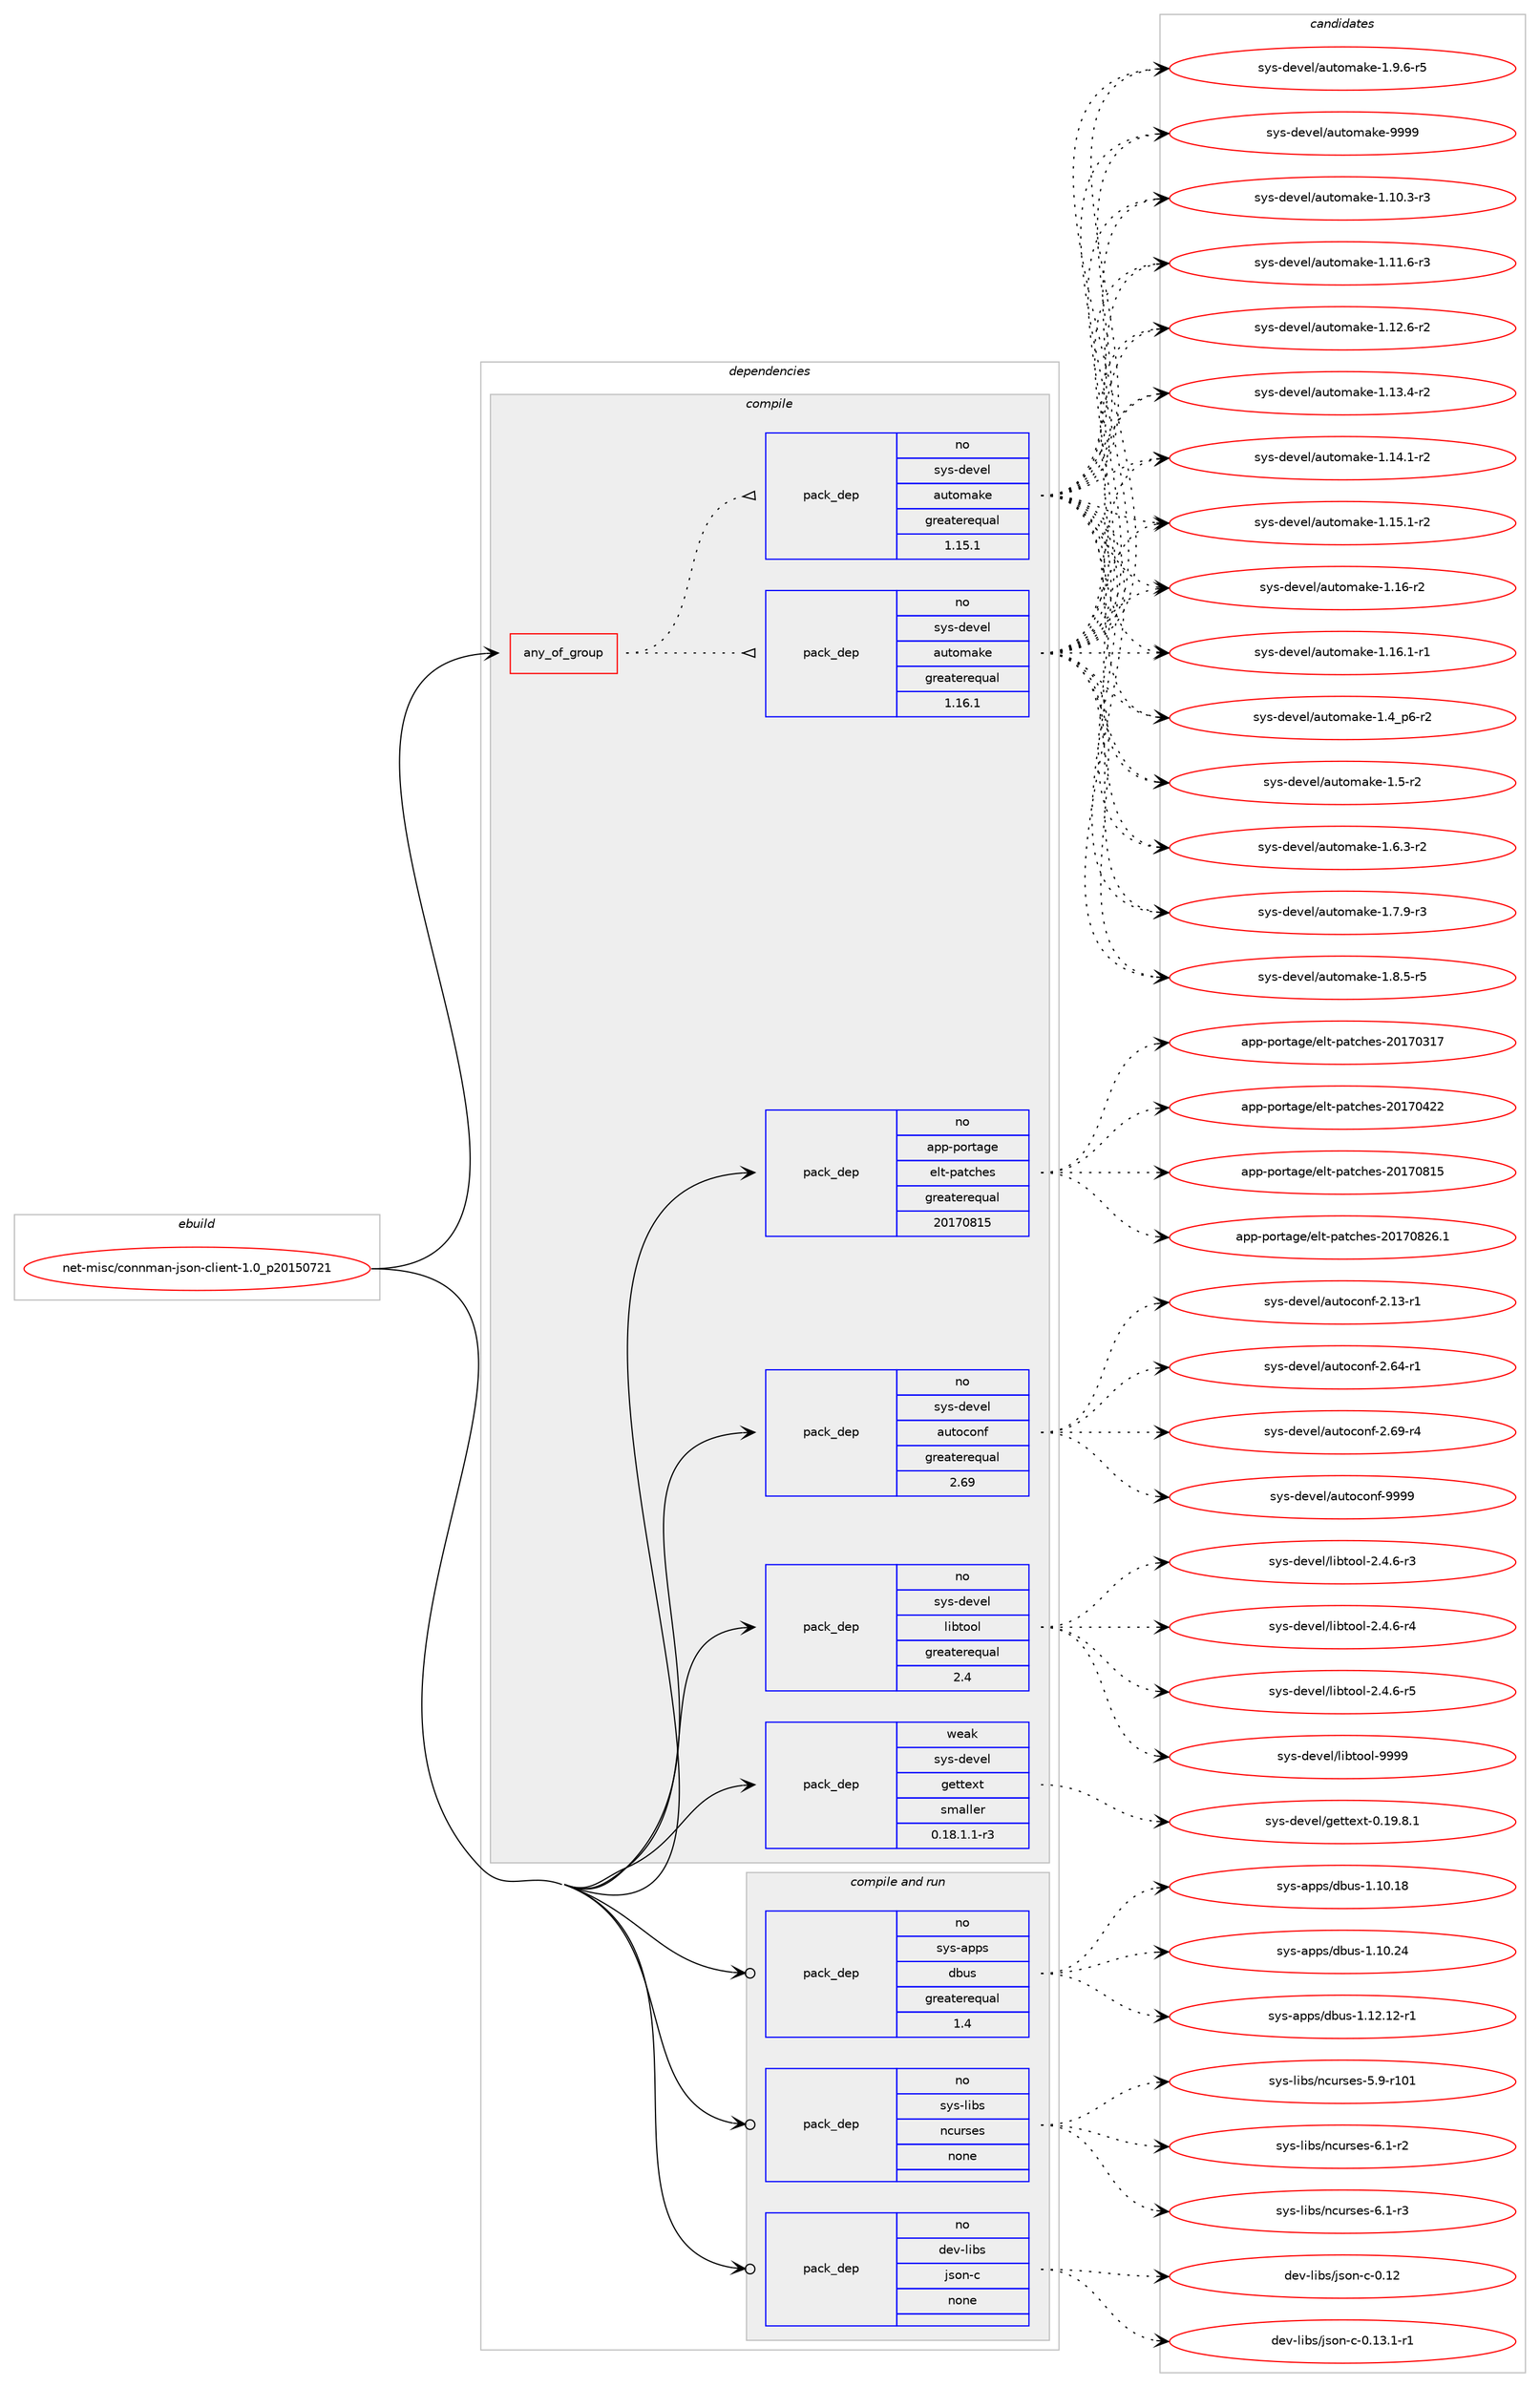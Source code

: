 digraph prolog {

# *************
# Graph options
# *************

newrank=true;
concentrate=true;
compound=true;
graph [rankdir=LR,fontname=Helvetica,fontsize=10,ranksep=1.5];#, ranksep=2.5, nodesep=0.2];
edge  [arrowhead=vee];
node  [fontname=Helvetica,fontsize=10];

# **********
# The ebuild
# **********

subgraph cluster_leftcol {
color=gray;
rank=same;
label=<<i>ebuild</i>>;
id [label="net-misc/connman-json-client-1.0_p20150721", color=red, width=4, href="../net-misc/connman-json-client-1.0_p20150721.svg"];
}

# ****************
# The dependencies
# ****************

subgraph cluster_midcol {
color=gray;
label=<<i>dependencies</i>>;
subgraph cluster_compile {
fillcolor="#eeeeee";
style=filled;
label=<<i>compile</i>>;
subgraph any26323 {
dependency1666542 [label=<<TABLE BORDER="0" CELLBORDER="1" CELLSPACING="0" CELLPADDING="4"><TR><TD CELLPADDING="10">any_of_group</TD></TR></TABLE>>, shape=none, color=red];subgraph pack1191421 {
dependency1666543 [label=<<TABLE BORDER="0" CELLBORDER="1" CELLSPACING="0" CELLPADDING="4" WIDTH="220"><TR><TD ROWSPAN="6" CELLPADDING="30">pack_dep</TD></TR><TR><TD WIDTH="110">no</TD></TR><TR><TD>sys-devel</TD></TR><TR><TD>automake</TD></TR><TR><TD>greaterequal</TD></TR><TR><TD>1.16.1</TD></TR></TABLE>>, shape=none, color=blue];
}
dependency1666542:e -> dependency1666543:w [weight=20,style="dotted",arrowhead="oinv"];
subgraph pack1191422 {
dependency1666544 [label=<<TABLE BORDER="0" CELLBORDER="1" CELLSPACING="0" CELLPADDING="4" WIDTH="220"><TR><TD ROWSPAN="6" CELLPADDING="30">pack_dep</TD></TR><TR><TD WIDTH="110">no</TD></TR><TR><TD>sys-devel</TD></TR><TR><TD>automake</TD></TR><TR><TD>greaterequal</TD></TR><TR><TD>1.15.1</TD></TR></TABLE>>, shape=none, color=blue];
}
dependency1666542:e -> dependency1666544:w [weight=20,style="dotted",arrowhead="oinv"];
}
id:e -> dependency1666542:w [weight=20,style="solid",arrowhead="vee"];
subgraph pack1191423 {
dependency1666545 [label=<<TABLE BORDER="0" CELLBORDER="1" CELLSPACING="0" CELLPADDING="4" WIDTH="220"><TR><TD ROWSPAN="6" CELLPADDING="30">pack_dep</TD></TR><TR><TD WIDTH="110">no</TD></TR><TR><TD>app-portage</TD></TR><TR><TD>elt-patches</TD></TR><TR><TD>greaterequal</TD></TR><TR><TD>20170815</TD></TR></TABLE>>, shape=none, color=blue];
}
id:e -> dependency1666545:w [weight=20,style="solid",arrowhead="vee"];
subgraph pack1191424 {
dependency1666546 [label=<<TABLE BORDER="0" CELLBORDER="1" CELLSPACING="0" CELLPADDING="4" WIDTH="220"><TR><TD ROWSPAN="6" CELLPADDING="30">pack_dep</TD></TR><TR><TD WIDTH="110">no</TD></TR><TR><TD>sys-devel</TD></TR><TR><TD>autoconf</TD></TR><TR><TD>greaterequal</TD></TR><TR><TD>2.69</TD></TR></TABLE>>, shape=none, color=blue];
}
id:e -> dependency1666546:w [weight=20,style="solid",arrowhead="vee"];
subgraph pack1191425 {
dependency1666547 [label=<<TABLE BORDER="0" CELLBORDER="1" CELLSPACING="0" CELLPADDING="4" WIDTH="220"><TR><TD ROWSPAN="6" CELLPADDING="30">pack_dep</TD></TR><TR><TD WIDTH="110">no</TD></TR><TR><TD>sys-devel</TD></TR><TR><TD>libtool</TD></TR><TR><TD>greaterequal</TD></TR><TR><TD>2.4</TD></TR></TABLE>>, shape=none, color=blue];
}
id:e -> dependency1666547:w [weight=20,style="solid",arrowhead="vee"];
subgraph pack1191426 {
dependency1666548 [label=<<TABLE BORDER="0" CELLBORDER="1" CELLSPACING="0" CELLPADDING="4" WIDTH="220"><TR><TD ROWSPAN="6" CELLPADDING="30">pack_dep</TD></TR><TR><TD WIDTH="110">weak</TD></TR><TR><TD>sys-devel</TD></TR><TR><TD>gettext</TD></TR><TR><TD>smaller</TD></TR><TR><TD>0.18.1.1-r3</TD></TR></TABLE>>, shape=none, color=blue];
}
id:e -> dependency1666548:w [weight=20,style="solid",arrowhead="vee"];
}
subgraph cluster_compileandrun {
fillcolor="#eeeeee";
style=filled;
label=<<i>compile and run</i>>;
subgraph pack1191427 {
dependency1666549 [label=<<TABLE BORDER="0" CELLBORDER="1" CELLSPACING="0" CELLPADDING="4" WIDTH="220"><TR><TD ROWSPAN="6" CELLPADDING="30">pack_dep</TD></TR><TR><TD WIDTH="110">no</TD></TR><TR><TD>dev-libs</TD></TR><TR><TD>json-c</TD></TR><TR><TD>none</TD></TR><TR><TD></TD></TR></TABLE>>, shape=none, color=blue];
}
id:e -> dependency1666549:w [weight=20,style="solid",arrowhead="odotvee"];
subgraph pack1191428 {
dependency1666550 [label=<<TABLE BORDER="0" CELLBORDER="1" CELLSPACING="0" CELLPADDING="4" WIDTH="220"><TR><TD ROWSPAN="6" CELLPADDING="30">pack_dep</TD></TR><TR><TD WIDTH="110">no</TD></TR><TR><TD>sys-apps</TD></TR><TR><TD>dbus</TD></TR><TR><TD>greaterequal</TD></TR><TR><TD>1.4</TD></TR></TABLE>>, shape=none, color=blue];
}
id:e -> dependency1666550:w [weight=20,style="solid",arrowhead="odotvee"];
subgraph pack1191429 {
dependency1666551 [label=<<TABLE BORDER="0" CELLBORDER="1" CELLSPACING="0" CELLPADDING="4" WIDTH="220"><TR><TD ROWSPAN="6" CELLPADDING="30">pack_dep</TD></TR><TR><TD WIDTH="110">no</TD></TR><TR><TD>sys-libs</TD></TR><TR><TD>ncurses</TD></TR><TR><TD>none</TD></TR><TR><TD></TD></TR></TABLE>>, shape=none, color=blue];
}
id:e -> dependency1666551:w [weight=20,style="solid",arrowhead="odotvee"];
}
subgraph cluster_run {
fillcolor="#eeeeee";
style=filled;
label=<<i>run</i>>;
}
}

# **************
# The candidates
# **************

subgraph cluster_choices {
rank=same;
color=gray;
label=<<i>candidates</i>>;

subgraph choice1191421 {
color=black;
nodesep=1;
choice11512111545100101118101108479711711611110997107101454946494846514511451 [label="sys-devel/automake-1.10.3-r3", color=red, width=4,href="../sys-devel/automake-1.10.3-r3.svg"];
choice11512111545100101118101108479711711611110997107101454946494946544511451 [label="sys-devel/automake-1.11.6-r3", color=red, width=4,href="../sys-devel/automake-1.11.6-r3.svg"];
choice11512111545100101118101108479711711611110997107101454946495046544511450 [label="sys-devel/automake-1.12.6-r2", color=red, width=4,href="../sys-devel/automake-1.12.6-r2.svg"];
choice11512111545100101118101108479711711611110997107101454946495146524511450 [label="sys-devel/automake-1.13.4-r2", color=red, width=4,href="../sys-devel/automake-1.13.4-r2.svg"];
choice11512111545100101118101108479711711611110997107101454946495246494511450 [label="sys-devel/automake-1.14.1-r2", color=red, width=4,href="../sys-devel/automake-1.14.1-r2.svg"];
choice11512111545100101118101108479711711611110997107101454946495346494511450 [label="sys-devel/automake-1.15.1-r2", color=red, width=4,href="../sys-devel/automake-1.15.1-r2.svg"];
choice1151211154510010111810110847971171161111099710710145494649544511450 [label="sys-devel/automake-1.16-r2", color=red, width=4,href="../sys-devel/automake-1.16-r2.svg"];
choice11512111545100101118101108479711711611110997107101454946495446494511449 [label="sys-devel/automake-1.16.1-r1", color=red, width=4,href="../sys-devel/automake-1.16.1-r1.svg"];
choice115121115451001011181011084797117116111109971071014549465295112544511450 [label="sys-devel/automake-1.4_p6-r2", color=red, width=4,href="../sys-devel/automake-1.4_p6-r2.svg"];
choice11512111545100101118101108479711711611110997107101454946534511450 [label="sys-devel/automake-1.5-r2", color=red, width=4,href="../sys-devel/automake-1.5-r2.svg"];
choice115121115451001011181011084797117116111109971071014549465446514511450 [label="sys-devel/automake-1.6.3-r2", color=red, width=4,href="../sys-devel/automake-1.6.3-r2.svg"];
choice115121115451001011181011084797117116111109971071014549465546574511451 [label="sys-devel/automake-1.7.9-r3", color=red, width=4,href="../sys-devel/automake-1.7.9-r3.svg"];
choice115121115451001011181011084797117116111109971071014549465646534511453 [label="sys-devel/automake-1.8.5-r5", color=red, width=4,href="../sys-devel/automake-1.8.5-r5.svg"];
choice115121115451001011181011084797117116111109971071014549465746544511453 [label="sys-devel/automake-1.9.6-r5", color=red, width=4,href="../sys-devel/automake-1.9.6-r5.svg"];
choice115121115451001011181011084797117116111109971071014557575757 [label="sys-devel/automake-9999", color=red, width=4,href="../sys-devel/automake-9999.svg"];
dependency1666543:e -> choice11512111545100101118101108479711711611110997107101454946494846514511451:w [style=dotted,weight="100"];
dependency1666543:e -> choice11512111545100101118101108479711711611110997107101454946494946544511451:w [style=dotted,weight="100"];
dependency1666543:e -> choice11512111545100101118101108479711711611110997107101454946495046544511450:w [style=dotted,weight="100"];
dependency1666543:e -> choice11512111545100101118101108479711711611110997107101454946495146524511450:w [style=dotted,weight="100"];
dependency1666543:e -> choice11512111545100101118101108479711711611110997107101454946495246494511450:w [style=dotted,weight="100"];
dependency1666543:e -> choice11512111545100101118101108479711711611110997107101454946495346494511450:w [style=dotted,weight="100"];
dependency1666543:e -> choice1151211154510010111810110847971171161111099710710145494649544511450:w [style=dotted,weight="100"];
dependency1666543:e -> choice11512111545100101118101108479711711611110997107101454946495446494511449:w [style=dotted,weight="100"];
dependency1666543:e -> choice115121115451001011181011084797117116111109971071014549465295112544511450:w [style=dotted,weight="100"];
dependency1666543:e -> choice11512111545100101118101108479711711611110997107101454946534511450:w [style=dotted,weight="100"];
dependency1666543:e -> choice115121115451001011181011084797117116111109971071014549465446514511450:w [style=dotted,weight="100"];
dependency1666543:e -> choice115121115451001011181011084797117116111109971071014549465546574511451:w [style=dotted,weight="100"];
dependency1666543:e -> choice115121115451001011181011084797117116111109971071014549465646534511453:w [style=dotted,weight="100"];
dependency1666543:e -> choice115121115451001011181011084797117116111109971071014549465746544511453:w [style=dotted,weight="100"];
dependency1666543:e -> choice115121115451001011181011084797117116111109971071014557575757:w [style=dotted,weight="100"];
}
subgraph choice1191422 {
color=black;
nodesep=1;
choice11512111545100101118101108479711711611110997107101454946494846514511451 [label="sys-devel/automake-1.10.3-r3", color=red, width=4,href="../sys-devel/automake-1.10.3-r3.svg"];
choice11512111545100101118101108479711711611110997107101454946494946544511451 [label="sys-devel/automake-1.11.6-r3", color=red, width=4,href="../sys-devel/automake-1.11.6-r3.svg"];
choice11512111545100101118101108479711711611110997107101454946495046544511450 [label="sys-devel/automake-1.12.6-r2", color=red, width=4,href="../sys-devel/automake-1.12.6-r2.svg"];
choice11512111545100101118101108479711711611110997107101454946495146524511450 [label="sys-devel/automake-1.13.4-r2", color=red, width=4,href="../sys-devel/automake-1.13.4-r2.svg"];
choice11512111545100101118101108479711711611110997107101454946495246494511450 [label="sys-devel/automake-1.14.1-r2", color=red, width=4,href="../sys-devel/automake-1.14.1-r2.svg"];
choice11512111545100101118101108479711711611110997107101454946495346494511450 [label="sys-devel/automake-1.15.1-r2", color=red, width=4,href="../sys-devel/automake-1.15.1-r2.svg"];
choice1151211154510010111810110847971171161111099710710145494649544511450 [label="sys-devel/automake-1.16-r2", color=red, width=4,href="../sys-devel/automake-1.16-r2.svg"];
choice11512111545100101118101108479711711611110997107101454946495446494511449 [label="sys-devel/automake-1.16.1-r1", color=red, width=4,href="../sys-devel/automake-1.16.1-r1.svg"];
choice115121115451001011181011084797117116111109971071014549465295112544511450 [label="sys-devel/automake-1.4_p6-r2", color=red, width=4,href="../sys-devel/automake-1.4_p6-r2.svg"];
choice11512111545100101118101108479711711611110997107101454946534511450 [label="sys-devel/automake-1.5-r2", color=red, width=4,href="../sys-devel/automake-1.5-r2.svg"];
choice115121115451001011181011084797117116111109971071014549465446514511450 [label="sys-devel/automake-1.6.3-r2", color=red, width=4,href="../sys-devel/automake-1.6.3-r2.svg"];
choice115121115451001011181011084797117116111109971071014549465546574511451 [label="sys-devel/automake-1.7.9-r3", color=red, width=4,href="../sys-devel/automake-1.7.9-r3.svg"];
choice115121115451001011181011084797117116111109971071014549465646534511453 [label="sys-devel/automake-1.8.5-r5", color=red, width=4,href="../sys-devel/automake-1.8.5-r5.svg"];
choice115121115451001011181011084797117116111109971071014549465746544511453 [label="sys-devel/automake-1.9.6-r5", color=red, width=4,href="../sys-devel/automake-1.9.6-r5.svg"];
choice115121115451001011181011084797117116111109971071014557575757 [label="sys-devel/automake-9999", color=red, width=4,href="../sys-devel/automake-9999.svg"];
dependency1666544:e -> choice11512111545100101118101108479711711611110997107101454946494846514511451:w [style=dotted,weight="100"];
dependency1666544:e -> choice11512111545100101118101108479711711611110997107101454946494946544511451:w [style=dotted,weight="100"];
dependency1666544:e -> choice11512111545100101118101108479711711611110997107101454946495046544511450:w [style=dotted,weight="100"];
dependency1666544:e -> choice11512111545100101118101108479711711611110997107101454946495146524511450:w [style=dotted,weight="100"];
dependency1666544:e -> choice11512111545100101118101108479711711611110997107101454946495246494511450:w [style=dotted,weight="100"];
dependency1666544:e -> choice11512111545100101118101108479711711611110997107101454946495346494511450:w [style=dotted,weight="100"];
dependency1666544:e -> choice1151211154510010111810110847971171161111099710710145494649544511450:w [style=dotted,weight="100"];
dependency1666544:e -> choice11512111545100101118101108479711711611110997107101454946495446494511449:w [style=dotted,weight="100"];
dependency1666544:e -> choice115121115451001011181011084797117116111109971071014549465295112544511450:w [style=dotted,weight="100"];
dependency1666544:e -> choice11512111545100101118101108479711711611110997107101454946534511450:w [style=dotted,weight="100"];
dependency1666544:e -> choice115121115451001011181011084797117116111109971071014549465446514511450:w [style=dotted,weight="100"];
dependency1666544:e -> choice115121115451001011181011084797117116111109971071014549465546574511451:w [style=dotted,weight="100"];
dependency1666544:e -> choice115121115451001011181011084797117116111109971071014549465646534511453:w [style=dotted,weight="100"];
dependency1666544:e -> choice115121115451001011181011084797117116111109971071014549465746544511453:w [style=dotted,weight="100"];
dependency1666544:e -> choice115121115451001011181011084797117116111109971071014557575757:w [style=dotted,weight="100"];
}
subgraph choice1191423 {
color=black;
nodesep=1;
choice97112112451121111141169710310147101108116451129711699104101115455048495548514955 [label="app-portage/elt-patches-20170317", color=red, width=4,href="../app-portage/elt-patches-20170317.svg"];
choice97112112451121111141169710310147101108116451129711699104101115455048495548525050 [label="app-portage/elt-patches-20170422", color=red, width=4,href="../app-portage/elt-patches-20170422.svg"];
choice97112112451121111141169710310147101108116451129711699104101115455048495548564953 [label="app-portage/elt-patches-20170815", color=red, width=4,href="../app-portage/elt-patches-20170815.svg"];
choice971121124511211111411697103101471011081164511297116991041011154550484955485650544649 [label="app-portage/elt-patches-20170826.1", color=red, width=4,href="../app-portage/elt-patches-20170826.1.svg"];
dependency1666545:e -> choice97112112451121111141169710310147101108116451129711699104101115455048495548514955:w [style=dotted,weight="100"];
dependency1666545:e -> choice97112112451121111141169710310147101108116451129711699104101115455048495548525050:w [style=dotted,weight="100"];
dependency1666545:e -> choice97112112451121111141169710310147101108116451129711699104101115455048495548564953:w [style=dotted,weight="100"];
dependency1666545:e -> choice971121124511211111411697103101471011081164511297116991041011154550484955485650544649:w [style=dotted,weight="100"];
}
subgraph choice1191424 {
color=black;
nodesep=1;
choice1151211154510010111810110847971171161119911111010245504649514511449 [label="sys-devel/autoconf-2.13-r1", color=red, width=4,href="../sys-devel/autoconf-2.13-r1.svg"];
choice1151211154510010111810110847971171161119911111010245504654524511449 [label="sys-devel/autoconf-2.64-r1", color=red, width=4,href="../sys-devel/autoconf-2.64-r1.svg"];
choice1151211154510010111810110847971171161119911111010245504654574511452 [label="sys-devel/autoconf-2.69-r4", color=red, width=4,href="../sys-devel/autoconf-2.69-r4.svg"];
choice115121115451001011181011084797117116111991111101024557575757 [label="sys-devel/autoconf-9999", color=red, width=4,href="../sys-devel/autoconf-9999.svg"];
dependency1666546:e -> choice1151211154510010111810110847971171161119911111010245504649514511449:w [style=dotted,weight="100"];
dependency1666546:e -> choice1151211154510010111810110847971171161119911111010245504654524511449:w [style=dotted,weight="100"];
dependency1666546:e -> choice1151211154510010111810110847971171161119911111010245504654574511452:w [style=dotted,weight="100"];
dependency1666546:e -> choice115121115451001011181011084797117116111991111101024557575757:w [style=dotted,weight="100"];
}
subgraph choice1191425 {
color=black;
nodesep=1;
choice1151211154510010111810110847108105981161111111084550465246544511451 [label="sys-devel/libtool-2.4.6-r3", color=red, width=4,href="../sys-devel/libtool-2.4.6-r3.svg"];
choice1151211154510010111810110847108105981161111111084550465246544511452 [label="sys-devel/libtool-2.4.6-r4", color=red, width=4,href="../sys-devel/libtool-2.4.6-r4.svg"];
choice1151211154510010111810110847108105981161111111084550465246544511453 [label="sys-devel/libtool-2.4.6-r5", color=red, width=4,href="../sys-devel/libtool-2.4.6-r5.svg"];
choice1151211154510010111810110847108105981161111111084557575757 [label="sys-devel/libtool-9999", color=red, width=4,href="../sys-devel/libtool-9999.svg"];
dependency1666547:e -> choice1151211154510010111810110847108105981161111111084550465246544511451:w [style=dotted,weight="100"];
dependency1666547:e -> choice1151211154510010111810110847108105981161111111084550465246544511452:w [style=dotted,weight="100"];
dependency1666547:e -> choice1151211154510010111810110847108105981161111111084550465246544511453:w [style=dotted,weight="100"];
dependency1666547:e -> choice1151211154510010111810110847108105981161111111084557575757:w [style=dotted,weight="100"];
}
subgraph choice1191426 {
color=black;
nodesep=1;
choice1151211154510010111810110847103101116116101120116454846495746564649 [label="sys-devel/gettext-0.19.8.1", color=red, width=4,href="../sys-devel/gettext-0.19.8.1.svg"];
dependency1666548:e -> choice1151211154510010111810110847103101116116101120116454846495746564649:w [style=dotted,weight="100"];
}
subgraph choice1191427 {
color=black;
nodesep=1;
choice10010111845108105981154710611511111045994548464950 [label="dev-libs/json-c-0.12", color=red, width=4,href="../dev-libs/json-c-0.12.svg"];
choice1001011184510810598115471061151111104599454846495146494511449 [label="dev-libs/json-c-0.13.1-r1", color=red, width=4,href="../dev-libs/json-c-0.13.1-r1.svg"];
dependency1666549:e -> choice10010111845108105981154710611511111045994548464950:w [style=dotted,weight="100"];
dependency1666549:e -> choice1001011184510810598115471061151111104599454846495146494511449:w [style=dotted,weight="100"];
}
subgraph choice1191428 {
color=black;
nodesep=1;
choice115121115459711211211547100981171154549464948464956 [label="sys-apps/dbus-1.10.18", color=red, width=4,href="../sys-apps/dbus-1.10.18.svg"];
choice115121115459711211211547100981171154549464948465052 [label="sys-apps/dbus-1.10.24", color=red, width=4,href="../sys-apps/dbus-1.10.24.svg"];
choice1151211154597112112115471009811711545494649504649504511449 [label="sys-apps/dbus-1.12.12-r1", color=red, width=4,href="../sys-apps/dbus-1.12.12-r1.svg"];
dependency1666550:e -> choice115121115459711211211547100981171154549464948464956:w [style=dotted,weight="100"];
dependency1666550:e -> choice115121115459711211211547100981171154549464948465052:w [style=dotted,weight="100"];
dependency1666550:e -> choice1151211154597112112115471009811711545494649504649504511449:w [style=dotted,weight="100"];
}
subgraph choice1191429 {
color=black;
nodesep=1;
choice115121115451081059811547110991171141151011154553465745114494849 [label="sys-libs/ncurses-5.9-r101", color=red, width=4,href="../sys-libs/ncurses-5.9-r101.svg"];
choice11512111545108105981154711099117114115101115455446494511450 [label="sys-libs/ncurses-6.1-r2", color=red, width=4,href="../sys-libs/ncurses-6.1-r2.svg"];
choice11512111545108105981154711099117114115101115455446494511451 [label="sys-libs/ncurses-6.1-r3", color=red, width=4,href="../sys-libs/ncurses-6.1-r3.svg"];
dependency1666551:e -> choice115121115451081059811547110991171141151011154553465745114494849:w [style=dotted,weight="100"];
dependency1666551:e -> choice11512111545108105981154711099117114115101115455446494511450:w [style=dotted,weight="100"];
dependency1666551:e -> choice11512111545108105981154711099117114115101115455446494511451:w [style=dotted,weight="100"];
}
}

}
